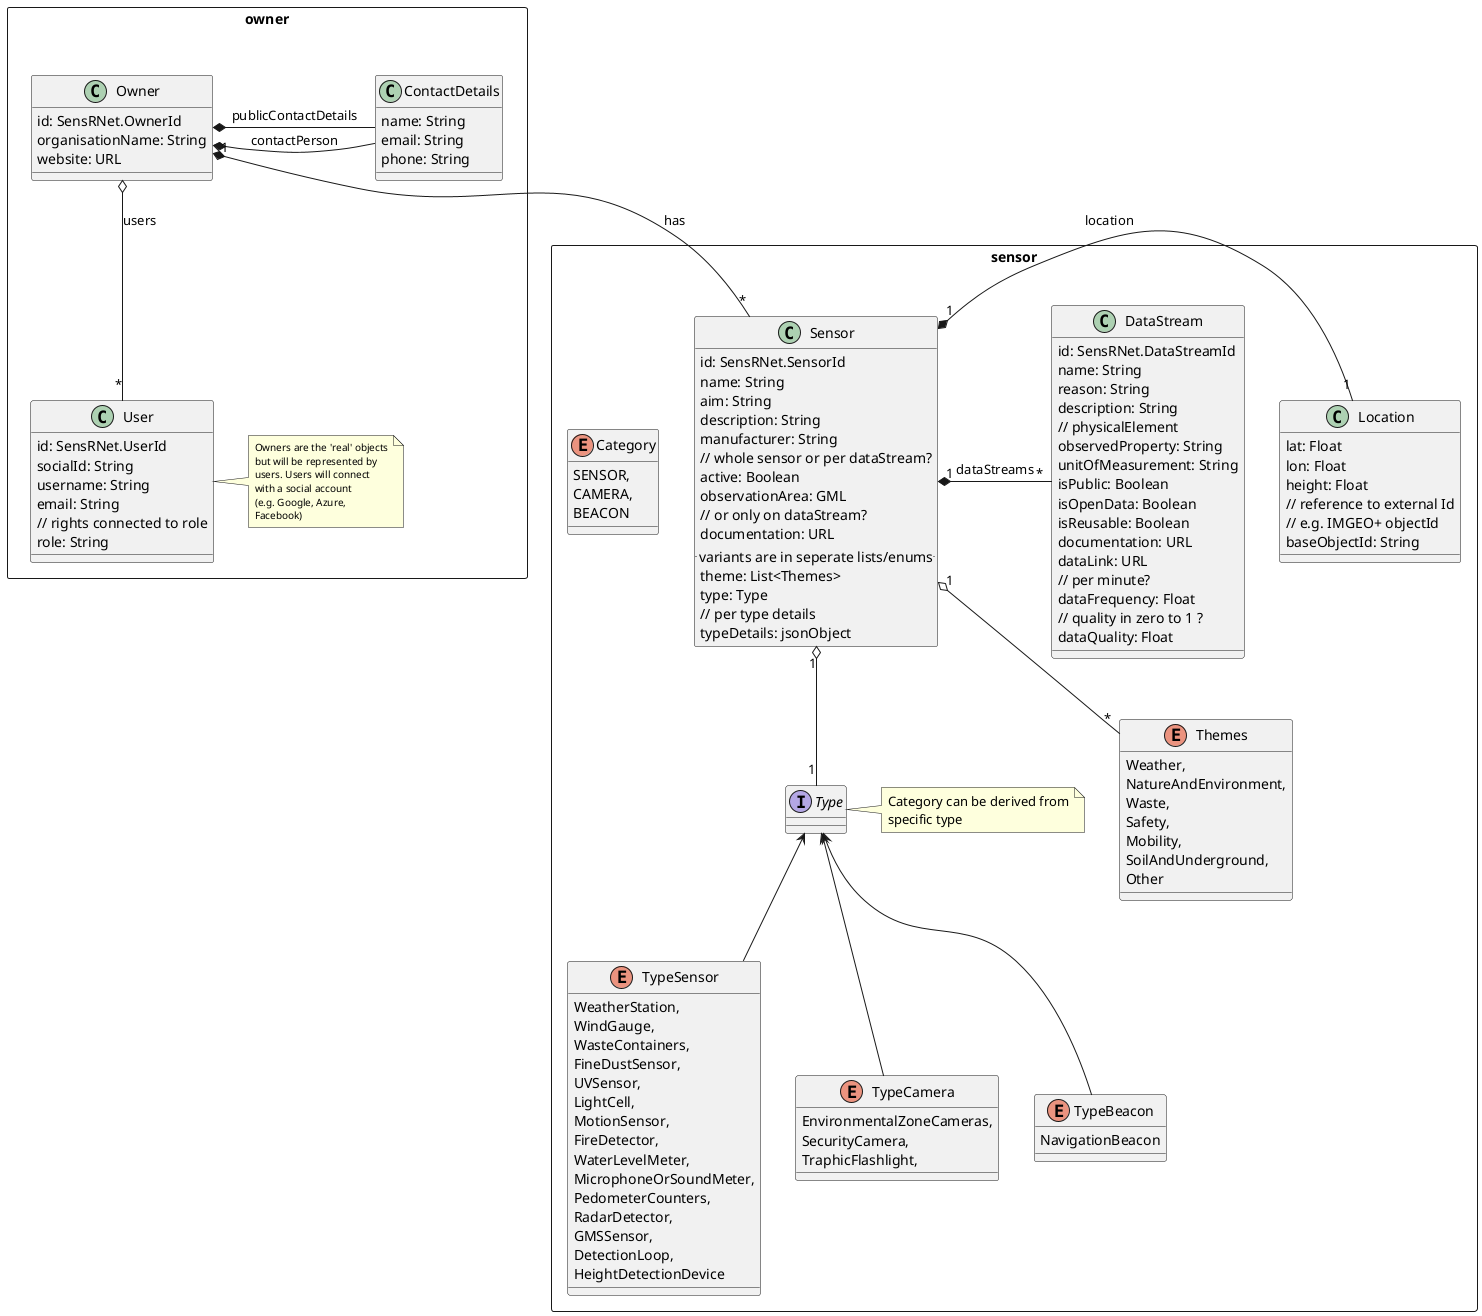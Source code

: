 @startuml "SensRNet-UML-Model"

package owner <<Rectangle>> {
    together {
        class Owner {
            id: SensRNet.OwnerId
            organisationName: String
            website: URL
        }

        class ContactDetails {
            name: String
            email: String
            phone: String
        }

        Owner *- ContactDetails : contactPerson
        Owner *- ContactDetails : publicContactDetails
    }

    class User {
        id: SensRNet.UserId
        socialId: String
        username: String
        email: String
        // rights connected to role
        role: String
    }

    note right
        <size:10>Owners are the 'real' objects</size>
        <size:10>but will be represented by</size>
        <size:10>users. Users will connect</size>
        <size:10>with a social account</size>
        <size:10>(e.g. Google, Azure, </size>
        <size:10>Facebook)</size>
    end note

    Owner o-- "*" User : users
}

package sensor <<Rectangle>> {
    class Sensor {
        id: SensRNet.SensorId
        name: String
        aim: String
        description: String
        manufacturer: String
        // whole sensor or per dataStream?
        active: Boolean 
        observationArea: GML
        // or only on dataStream?
        documentation: URL
        .. variants are in seperate lists/enums ..
        theme: List<Themes>
        type: Type
        // per type details
        typeDetails: jsonObject
    }

    interface Type

    note left
        Category can be derived from
        specific type
    end note

    enum Category {
        SENSOR,
        CAMERA,
        BEACON
    }

    enum Themes {
        Weather,
        NatureAndEnvironment,
        Waste,
        Safety,
        Mobility,
        SoilAndUnderground,
        Other
    }

    enum TypeSensor {
        WeatherStation,
        WindGauge,
        WasteContainers,
        FineDustSensor,
        UVSensor,
        LightCell,
        MotionSensor,
        FireDetector,
        WaterLevelMeter,
        MicrophoneOrSoundMeter,
        PedometerCounters,
        RadarDetector,
        GMSSensor,
        DetectionLoop,
        HeightDetectionDevice
    }

    enum TypeCamera {
        EnvironmentalZoneCameras,
        SecurityCamera,
        TraphicFlashlight,
    }

    enum TypeBeacon {
        NavigationBeacon
    }

    class Location {
        lat: Float
        lon: Float
        height: Float
        // reference to external Id
        // e.g. IMGEO+ objectId
        baseObjectId: String
    }

    class DataStream {
        id: SensRNet.DataStreamId
        name: String
        reason: String
        description: String
        // physicalElement
        observedProperty: String
        unitOfMeasurement: String
        isPublic: Boolean
        isOpenData: Boolean
        isReusable: Boolean
        documentation: URL
        dataLink: URL
        // per minute?
        dataFrequency: Float
        // quality in zero to 1 ?
        dataQuality: Float
    }

    Sensor "1" *- "1" Location : location
    Sensor "1" *- "*" DataStream : dataStreams

    Sensor "1" o-- "*" Themes
    Sensor "1" o-- "1" Type
    Type <-- TypeSensor
    Type <-- TypeBeacon
    Type <-- TypeCamera
}

Owner "1" *-- "*" Sensor : has

@enduml
